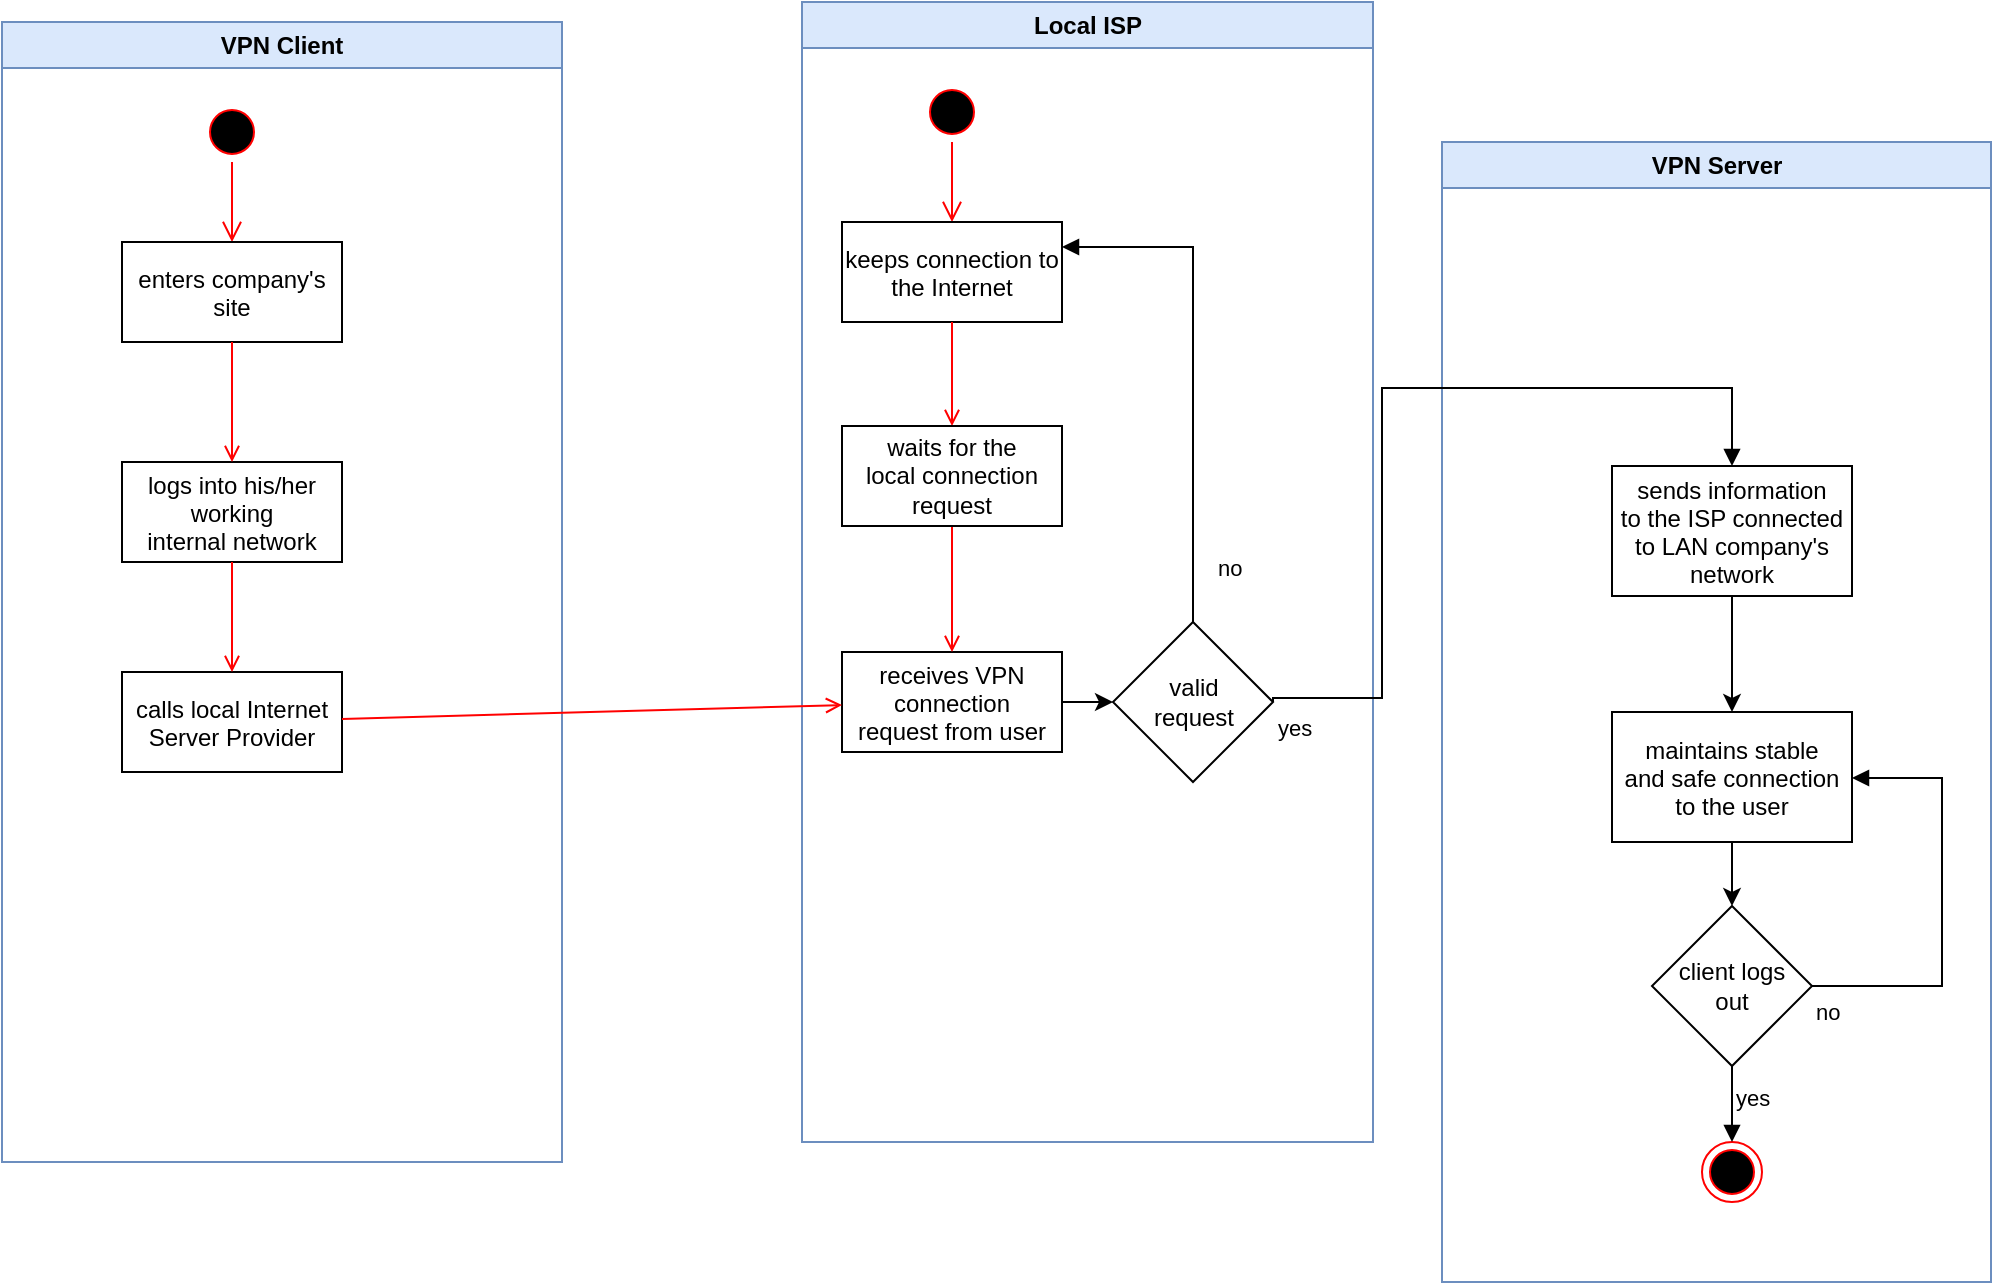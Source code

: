 <mxfile version="22.1.5" type="github">
  <diagram name="Страница — 1" id="jEZeyFRYR0pZWt1uuLXT">
    <mxGraphModel dx="1393" dy="766" grid="1" gridSize="10" guides="1" tooltips="1" connect="1" arrows="1" fold="1" page="1" pageScale="1" pageWidth="827" pageHeight="1169" background="#FFFFFF" math="0" shadow="0">
      <root>
        <mxCell id="0" />
        <mxCell id="1" parent="0" />
        <mxCell id="v9ghVOp1eAuB-JtDafj1-36" value="VPN Client" style="swimlane;whiteSpace=wrap;fillColor=#dae8fc;strokeColor=#6c8ebf;swimlaneFillColor=default;" vertex="1" parent="1">
          <mxGeometry y="140" width="280" height="570" as="geometry" />
        </mxCell>
        <mxCell id="v9ghVOp1eAuB-JtDafj1-37" value="" style="ellipse;shape=startState;fillColor=#000000;strokeColor=#ff0000;" vertex="1" parent="v9ghVOp1eAuB-JtDafj1-36">
          <mxGeometry x="100" y="40" width="30" height="30" as="geometry" />
        </mxCell>
        <mxCell id="v9ghVOp1eAuB-JtDafj1-38" value="" style="edgeStyle=elbowEdgeStyle;elbow=horizontal;verticalAlign=bottom;endArrow=open;endSize=8;strokeColor=#FF0000;endFill=1;rounded=0" edge="1" parent="v9ghVOp1eAuB-JtDafj1-36" source="v9ghVOp1eAuB-JtDafj1-37" target="v9ghVOp1eAuB-JtDafj1-39">
          <mxGeometry x="100" y="40" as="geometry">
            <mxPoint x="115" y="110" as="targetPoint" />
          </mxGeometry>
        </mxCell>
        <mxCell id="v9ghVOp1eAuB-JtDafj1-39" value="enters company&#39;s&#xa;site" style="" vertex="1" parent="v9ghVOp1eAuB-JtDafj1-36">
          <mxGeometry x="60" y="110" width="110" height="50" as="geometry" />
        </mxCell>
        <mxCell id="v9ghVOp1eAuB-JtDafj1-40" value="logs into his/her&#xa;working&#xa;internal network" style="" vertex="1" parent="v9ghVOp1eAuB-JtDafj1-36">
          <mxGeometry x="60" y="220" width="110" height="50" as="geometry" />
        </mxCell>
        <mxCell id="v9ghVOp1eAuB-JtDafj1-41" value="" style="endArrow=open;strokeColor=#FF0000;endFill=1;rounded=0" edge="1" parent="v9ghVOp1eAuB-JtDafj1-36" source="v9ghVOp1eAuB-JtDafj1-39" target="v9ghVOp1eAuB-JtDafj1-40">
          <mxGeometry relative="1" as="geometry" />
        </mxCell>
        <mxCell id="v9ghVOp1eAuB-JtDafj1-42" value="calls local Internet&#xa;Server Provider" style="" vertex="1" parent="v9ghVOp1eAuB-JtDafj1-36">
          <mxGeometry x="60" y="325" width="110" height="50" as="geometry" />
        </mxCell>
        <mxCell id="v9ghVOp1eAuB-JtDafj1-43" value="" style="endArrow=open;strokeColor=#FF0000;endFill=1;rounded=0" edge="1" parent="v9ghVOp1eAuB-JtDafj1-36" source="v9ghVOp1eAuB-JtDafj1-40" target="v9ghVOp1eAuB-JtDafj1-42">
          <mxGeometry relative="1" as="geometry" />
        </mxCell>
        <mxCell id="v9ghVOp1eAuB-JtDafj1-44" value="Local ISP" style="swimlane;whiteSpace=wrap;fillColor=#dae8fc;strokeColor=#6c8ebf;swimlaneFillColor=default;" vertex="1" parent="1">
          <mxGeometry x="400" y="130" width="285.5" height="570" as="geometry" />
        </mxCell>
        <mxCell id="v9ghVOp1eAuB-JtDafj1-45" value="" style="ellipse;shape=startState;fillColor=#000000;strokeColor=#ff0000;" vertex="1" parent="v9ghVOp1eAuB-JtDafj1-44">
          <mxGeometry x="60" y="40" width="30" height="30" as="geometry" />
        </mxCell>
        <mxCell id="v9ghVOp1eAuB-JtDafj1-46" value="" style="edgeStyle=elbowEdgeStyle;elbow=horizontal;verticalAlign=bottom;endArrow=open;endSize=8;strokeColor=#FF0000;endFill=1;rounded=0" edge="1" parent="v9ghVOp1eAuB-JtDafj1-44" source="v9ghVOp1eAuB-JtDafj1-45" target="v9ghVOp1eAuB-JtDafj1-47">
          <mxGeometry x="40" y="20" as="geometry">
            <mxPoint x="55" y="90" as="targetPoint" />
          </mxGeometry>
        </mxCell>
        <mxCell id="v9ghVOp1eAuB-JtDafj1-47" value="keeps connection to&#xa;the Internet" style="" vertex="1" parent="v9ghVOp1eAuB-JtDafj1-44">
          <mxGeometry x="20" y="110" width="110" height="50" as="geometry" />
        </mxCell>
        <mxCell id="v9ghVOp1eAuB-JtDafj1-48" value="" style="endArrow=open;strokeColor=#FF0000;endFill=1;rounded=0;entryX=0.5;entryY=0;entryDx=0;entryDy=0;" edge="1" parent="v9ghVOp1eAuB-JtDafj1-44" source="v9ghVOp1eAuB-JtDafj1-47" target="v9ghVOp1eAuB-JtDafj1-52">
          <mxGeometry relative="1" as="geometry">
            <mxPoint x="75" y="205" as="targetPoint" />
          </mxGeometry>
        </mxCell>
        <mxCell id="v9ghVOp1eAuB-JtDafj1-49" value="" style="edgeStyle=orthogonalEdgeStyle;rounded=0;orthogonalLoop=1;jettySize=auto;html=1;" edge="1" parent="v9ghVOp1eAuB-JtDafj1-44" source="v9ghVOp1eAuB-JtDafj1-50" target="v9ghVOp1eAuB-JtDafj1-53">
          <mxGeometry relative="1" as="geometry" />
        </mxCell>
        <mxCell id="v9ghVOp1eAuB-JtDafj1-50" value="receives VPN&#xa;connection&#xa;request from user" style="" vertex="1" parent="v9ghVOp1eAuB-JtDafj1-44">
          <mxGeometry x="20" y="325" width="110" height="50" as="geometry" />
        </mxCell>
        <mxCell id="v9ghVOp1eAuB-JtDafj1-51" value="" style="endArrow=open;strokeColor=#FF0000;endFill=1;rounded=0;exitX=0.5;exitY=1;exitDx=0;exitDy=0;" edge="1" parent="v9ghVOp1eAuB-JtDafj1-44" source="v9ghVOp1eAuB-JtDafj1-52" target="v9ghVOp1eAuB-JtDafj1-50">
          <mxGeometry relative="1" as="geometry">
            <mxPoint x="75" y="270" as="sourcePoint" />
          </mxGeometry>
        </mxCell>
        <mxCell id="v9ghVOp1eAuB-JtDafj1-52" value="waits for the&lt;br style=&quot;border-color: var(--border-color); padding: 0px; margin: 0px;&quot;&gt;local connection&lt;br style=&quot;border-color: var(--border-color); padding: 0px; margin: 0px;&quot;&gt;&lt;span style=&quot;border-color: var(--border-color);&quot;&gt;request&lt;/span&gt;" style="html=1;whiteSpace=wrap;" vertex="1" parent="v9ghVOp1eAuB-JtDafj1-44">
          <mxGeometry x="20" y="212" width="110" height="50" as="geometry" />
        </mxCell>
        <mxCell id="v9ghVOp1eAuB-JtDafj1-53" value="valid&lt;br&gt;request" style="rhombus;whiteSpace=wrap;html=1;" vertex="1" parent="v9ghVOp1eAuB-JtDafj1-44">
          <mxGeometry x="155.5" y="310" width="80" height="80" as="geometry" />
        </mxCell>
        <mxCell id="v9ghVOp1eAuB-JtDafj1-63" value="no" style="endArrow=block;endFill=1;html=1;edgeStyle=orthogonalEdgeStyle;align=left;verticalAlign=top;rounded=0;exitX=0.5;exitY=0;exitDx=0;exitDy=0;entryX=1;entryY=0.25;entryDx=0;entryDy=0;" edge="1" parent="v9ghVOp1eAuB-JtDafj1-44" source="v9ghVOp1eAuB-JtDafj1-53" target="v9ghVOp1eAuB-JtDafj1-47">
          <mxGeometry x="-0.681" y="-10" relative="1" as="geometry">
            <mxPoint x="100" y="230" as="sourcePoint" />
            <mxPoint x="180" y="130" as="targetPoint" />
            <Array as="points">
              <mxPoint x="196" y="123" />
            </Array>
            <mxPoint as="offset" />
          </mxGeometry>
        </mxCell>
        <mxCell id="v9ghVOp1eAuB-JtDafj1-54" value="VPN Server" style="swimlane;whiteSpace=wrap;fillColor=#dae8fc;strokeColor=#6c8ebf;swimlaneFillColor=default;" vertex="1" parent="1">
          <mxGeometry x="720" y="200" width="274.5" height="570" as="geometry" />
        </mxCell>
        <mxCell id="v9ghVOp1eAuB-JtDafj1-55" value="" style="edgeStyle=orthogonalEdgeStyle;rounded=0;orthogonalLoop=1;jettySize=auto;html=1;" edge="1" parent="v9ghVOp1eAuB-JtDafj1-54" source="v9ghVOp1eAuB-JtDafj1-56" target="v9ghVOp1eAuB-JtDafj1-59">
          <mxGeometry relative="1" as="geometry" />
        </mxCell>
        <mxCell id="v9ghVOp1eAuB-JtDafj1-56" value="sends information&#xa;to the ISP connected&#xa;to LAN company&#39;s&#xa;network" style="" vertex="1" parent="v9ghVOp1eAuB-JtDafj1-54">
          <mxGeometry x="85" y="162" width="120" height="65" as="geometry" />
        </mxCell>
        <mxCell id="v9ghVOp1eAuB-JtDafj1-57" value="" style="ellipse;shape=endState;fillColor=#000000;strokeColor=#ff0000" vertex="1" parent="v9ghVOp1eAuB-JtDafj1-54">
          <mxGeometry x="130" y="500" width="30" height="30" as="geometry" />
        </mxCell>
        <mxCell id="v9ghVOp1eAuB-JtDafj1-58" value="" style="edgeStyle=orthogonalEdgeStyle;rounded=0;orthogonalLoop=1;jettySize=auto;html=1;" edge="1" parent="v9ghVOp1eAuB-JtDafj1-54" source="v9ghVOp1eAuB-JtDafj1-59" target="v9ghVOp1eAuB-JtDafj1-60">
          <mxGeometry relative="1" as="geometry" />
        </mxCell>
        <mxCell id="v9ghVOp1eAuB-JtDafj1-59" value="maintains stable&#xa;and safe connection&#xa;to the user" style="" vertex="1" parent="v9ghVOp1eAuB-JtDafj1-54">
          <mxGeometry x="85" y="285" width="120" height="65" as="geometry" />
        </mxCell>
        <mxCell id="v9ghVOp1eAuB-JtDafj1-60" value="client logs&lt;br&gt;out" style="rhombus;whiteSpace=wrap;html=1;" vertex="1" parent="v9ghVOp1eAuB-JtDafj1-54">
          <mxGeometry x="105" y="382" width="80" height="80" as="geometry" />
        </mxCell>
        <mxCell id="v9ghVOp1eAuB-JtDafj1-61" value="no" style="endArrow=block;endFill=1;html=1;edgeStyle=orthogonalEdgeStyle;align=left;verticalAlign=top;rounded=0;entryX=1;entryY=0.5;entryDx=0;entryDy=0;exitX=1;exitY=0.5;exitDx=0;exitDy=0;" edge="1" parent="v9ghVOp1eAuB-JtDafj1-54" source="v9ghVOp1eAuB-JtDafj1-60" target="v9ghVOp1eAuB-JtDafj1-59">
          <mxGeometry x="-1" relative="1" as="geometry">
            <mxPoint x="-160" y="392" as="sourcePoint" />
            <mxPoint y="392" as="targetPoint" />
            <Array as="points">
              <mxPoint x="250" y="422" />
              <mxPoint x="250" y="318" />
              <mxPoint x="205" y="318" />
            </Array>
          </mxGeometry>
        </mxCell>
        <mxCell id="v9ghVOp1eAuB-JtDafj1-65" value="yes" style="endArrow=block;endFill=1;html=1;edgeStyle=orthogonalEdgeStyle;align=left;verticalAlign=top;rounded=0;entryX=0.5;entryY=0;entryDx=0;entryDy=0;exitX=0.5;exitY=1;exitDx=0;exitDy=0;" edge="1" parent="v9ghVOp1eAuB-JtDafj1-54" target="v9ghVOp1eAuB-JtDafj1-57" source="v9ghVOp1eAuB-JtDafj1-60">
          <mxGeometry x="0.716" y="-30" relative="1" as="geometry">
            <mxPoint x="95" y="500" as="sourcePoint" />
            <mxPoint x="-110" y="470" as="targetPoint" />
            <mxPoint x="30" y="-30" as="offset" />
          </mxGeometry>
        </mxCell>
        <mxCell id="v9ghVOp1eAuB-JtDafj1-62" value="" style="endArrow=open;strokeColor=#FF0000;endFill=1;rounded=0" edge="1" parent="1" source="v9ghVOp1eAuB-JtDafj1-42" target="v9ghVOp1eAuB-JtDafj1-50">
          <mxGeometry relative="1" as="geometry" />
        </mxCell>
        <mxCell id="v9ghVOp1eAuB-JtDafj1-64" value="yes" style="endArrow=block;endFill=1;html=1;edgeStyle=orthogonalEdgeStyle;align=left;verticalAlign=top;rounded=0;exitX=1;exitY=0.5;exitDx=0;exitDy=0;" edge="1" parent="1" source="v9ghVOp1eAuB-JtDafj1-53" target="v9ghVOp1eAuB-JtDafj1-56">
          <mxGeometry x="-1" relative="1" as="geometry">
            <mxPoint x="500" y="430" as="sourcePoint" />
            <mxPoint x="770" y="330" as="targetPoint" />
            <Array as="points">
              <mxPoint x="636" y="478" />
              <mxPoint x="690" y="478" />
              <mxPoint x="690" y="323" />
              <mxPoint x="865" y="323" />
            </Array>
          </mxGeometry>
        </mxCell>
      </root>
    </mxGraphModel>
  </diagram>
</mxfile>
